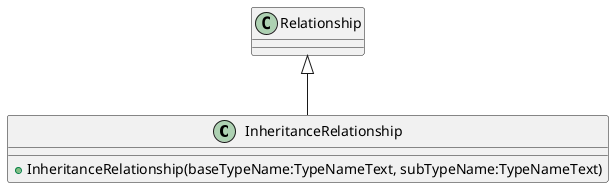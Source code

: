 @startuml
class InheritanceRelationship {
    + InheritanceRelationship(baseTypeName:TypeNameText, subTypeName:TypeNameText)
}
Relationship <|-- InheritanceRelationship
@enduml
